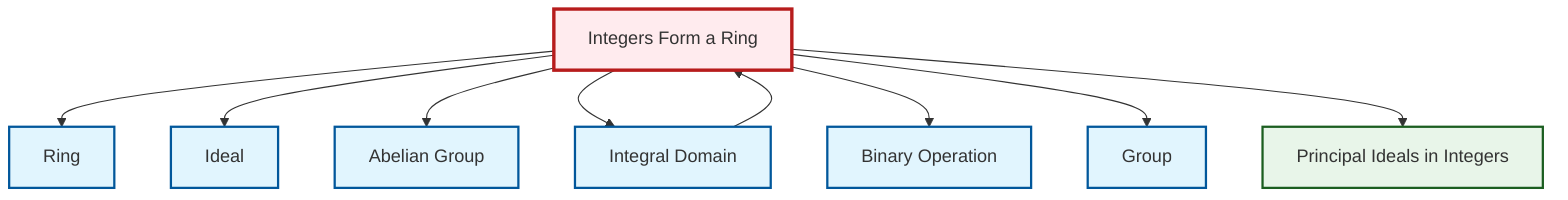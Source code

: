 graph TD
    classDef definition fill:#e1f5fe,stroke:#01579b,stroke-width:2px
    classDef theorem fill:#f3e5f5,stroke:#4a148c,stroke-width:2px
    classDef axiom fill:#fff3e0,stroke:#e65100,stroke-width:2px
    classDef example fill:#e8f5e9,stroke:#1b5e20,stroke-width:2px
    classDef current fill:#ffebee,stroke:#b71c1c,stroke-width:3px
    def-group["Group"]:::definition
    def-abelian-group["Abelian Group"]:::definition
    ex-principal-ideal["Principal Ideals in Integers"]:::example
    ex-integers-ring["Integers Form a Ring"]:::example
    def-integral-domain["Integral Domain"]:::definition
    def-binary-operation["Binary Operation"]:::definition
    def-ring["Ring"]:::definition
    def-ideal["Ideal"]:::definition
    def-integral-domain --> ex-integers-ring
    ex-integers-ring --> def-ring
    ex-integers-ring --> def-ideal
    ex-integers-ring --> def-abelian-group
    ex-integers-ring --> def-integral-domain
    ex-integers-ring --> def-binary-operation
    ex-integers-ring --> def-group
    ex-integers-ring --> ex-principal-ideal
    class ex-integers-ring current